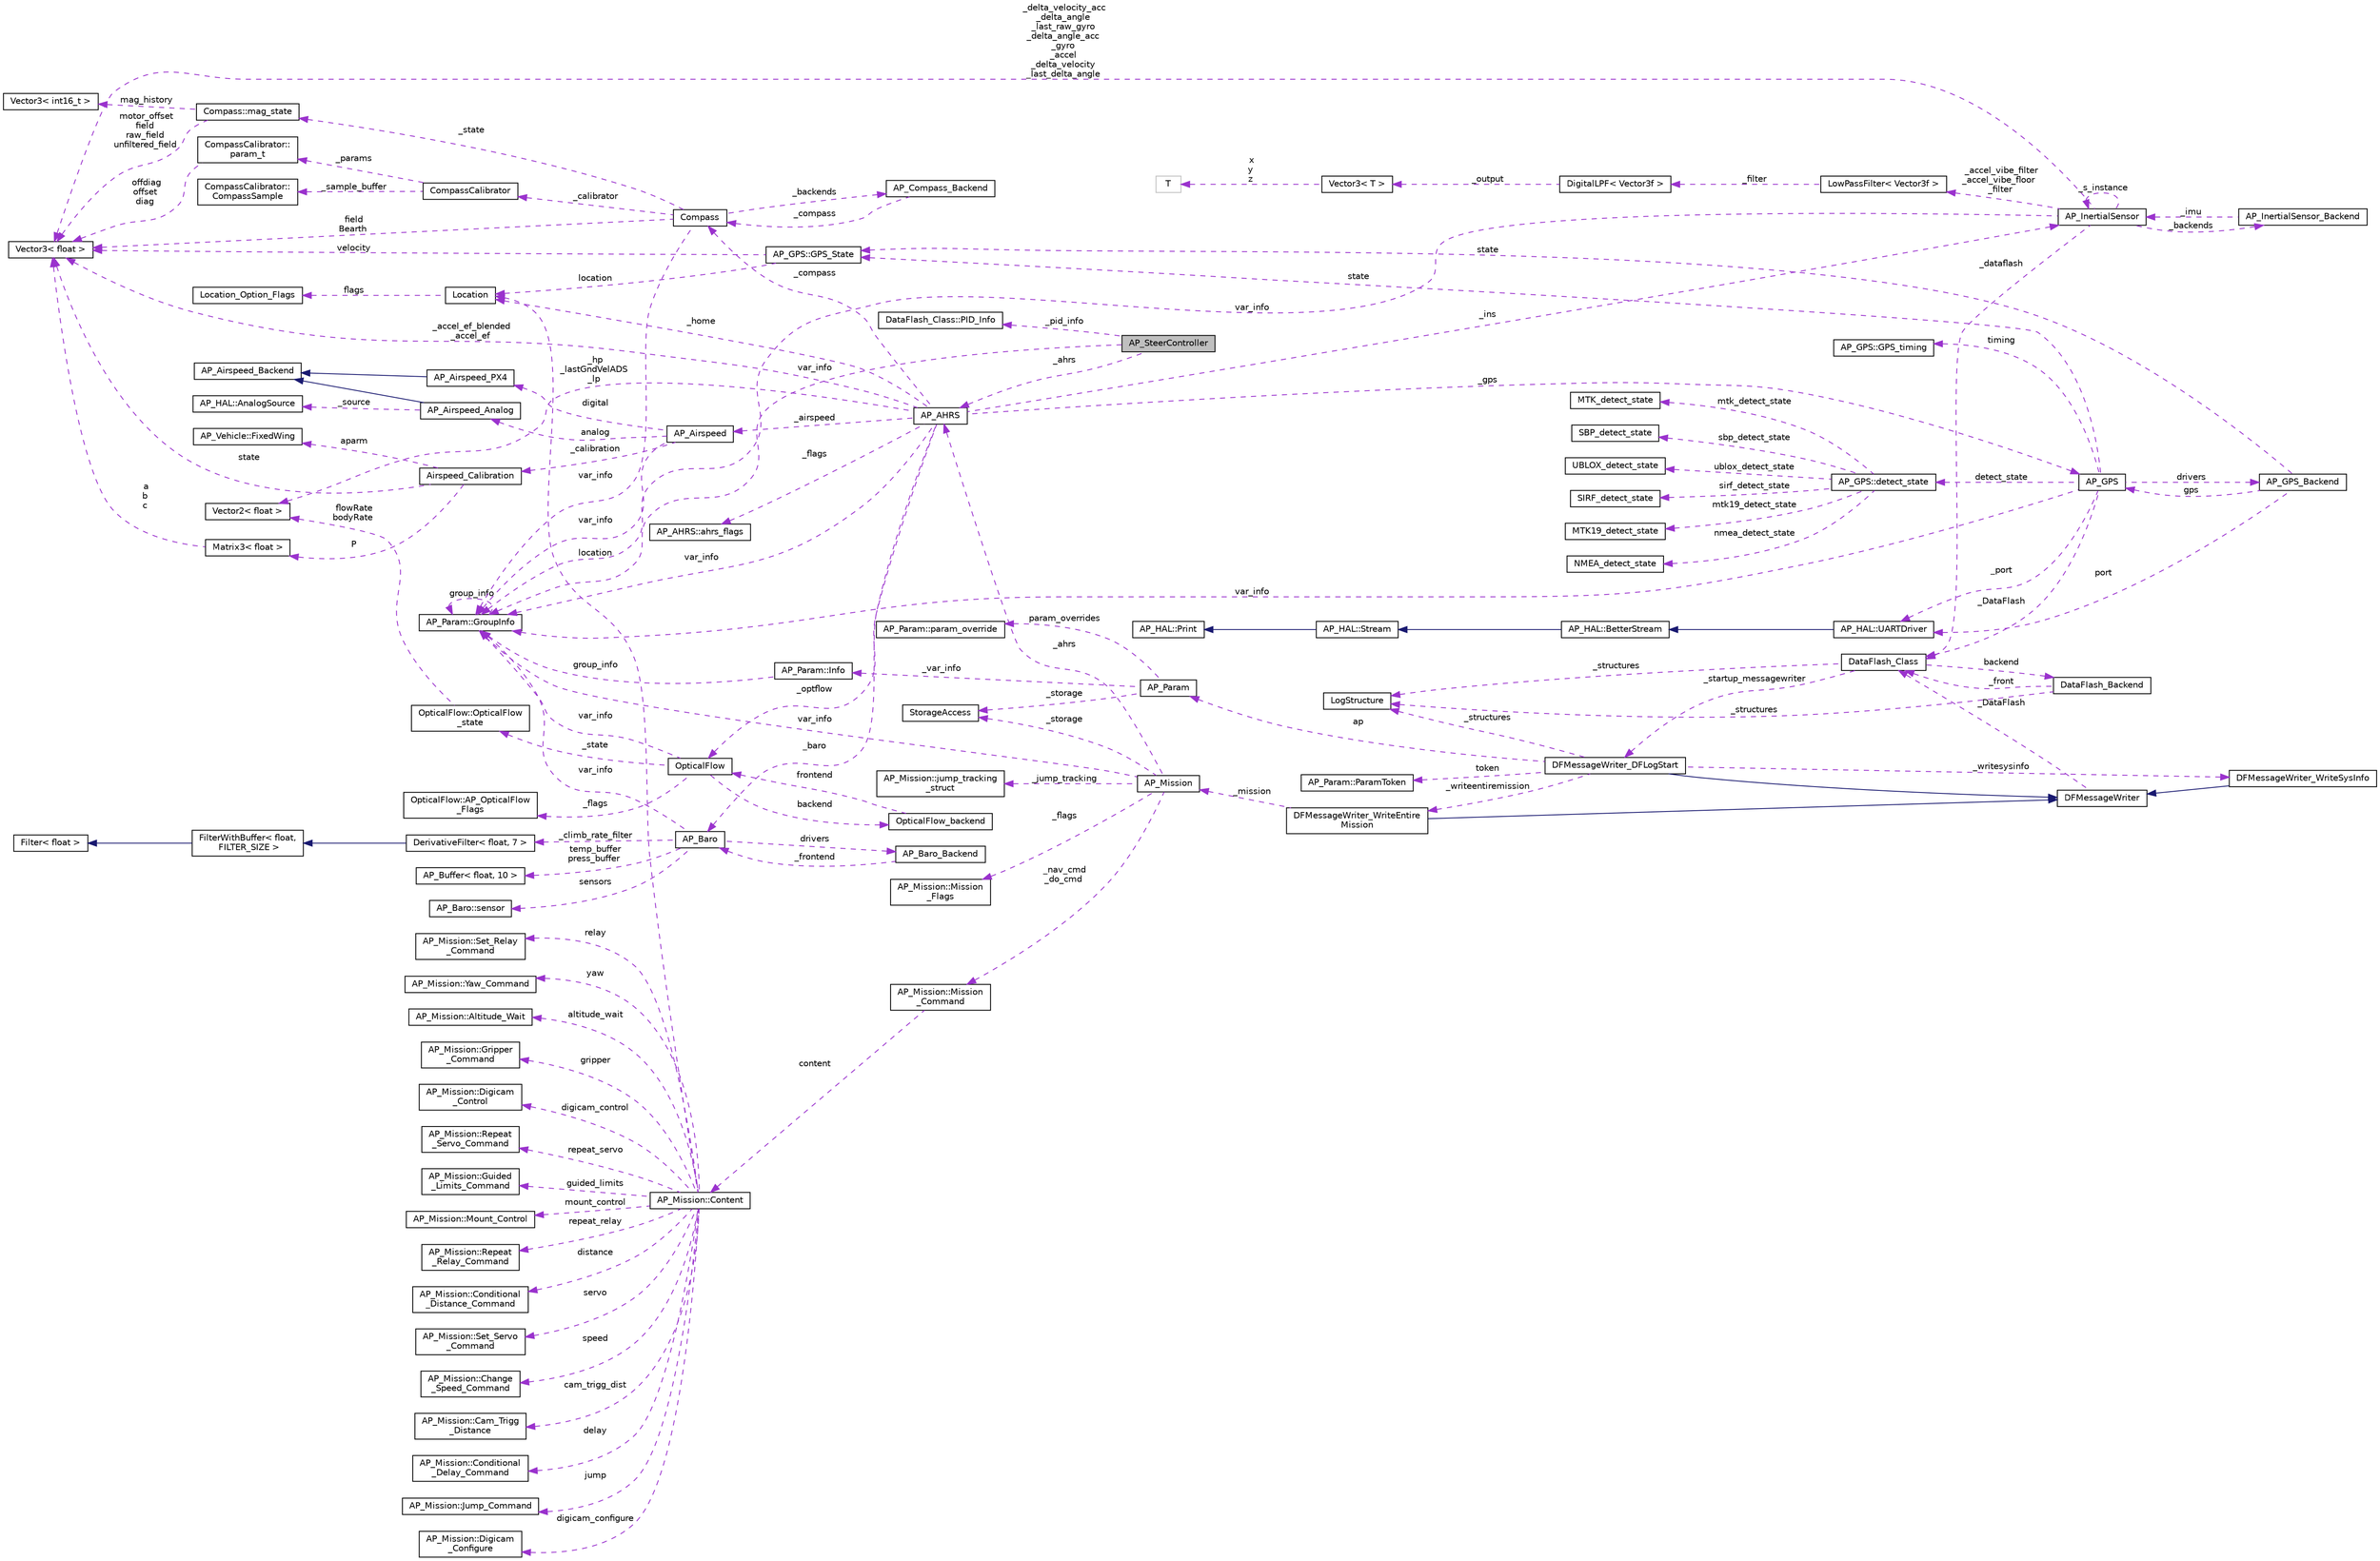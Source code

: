 digraph "AP_SteerController"
{
 // INTERACTIVE_SVG=YES
  edge [fontname="Helvetica",fontsize="10",labelfontname="Helvetica",labelfontsize="10"];
  node [fontname="Helvetica",fontsize="10",shape=record];
  rankdir="LR";
  Node1 [label="AP_SteerController",height=0.2,width=0.4,color="black", fillcolor="grey75", style="filled", fontcolor="black"];
  Node2 -> Node1 [dir="back",color="darkorchid3",fontsize="10",style="dashed",label=" var_info" ,fontname="Helvetica"];
  Node2 [label="AP_Param::GroupInfo",height=0.2,width=0.4,color="black", fillcolor="white", style="filled",URL="$structAP__Param_1_1GroupInfo.html"];
  Node2 -> Node2 [dir="back",color="darkorchid3",fontsize="10",style="dashed",label=" group_info" ,fontname="Helvetica"];
  Node3 -> Node1 [dir="back",color="darkorchid3",fontsize="10",style="dashed",label=" _ahrs" ,fontname="Helvetica"];
  Node3 [label="AP_AHRS",height=0.2,width=0.4,color="black", fillcolor="white", style="filled",URL="$classAP__AHRS.html"];
  Node4 -> Node3 [dir="back",color="darkorchid3",fontsize="10",style="dashed",label=" _flags" ,fontname="Helvetica"];
  Node4 [label="AP_AHRS::ahrs_flags",height=0.2,width=0.4,color="black", fillcolor="white", style="filled",URL="$structAP__AHRS_1_1ahrs__flags.html"];
  Node5 -> Node3 [dir="back",color="darkorchid3",fontsize="10",style="dashed",label=" _baro" ,fontname="Helvetica"];
  Node5 [label="AP_Baro",height=0.2,width=0.4,color="black", fillcolor="white", style="filled",URL="$classAP__Baro.html"];
  Node6 -> Node5 [dir="back",color="darkorchid3",fontsize="10",style="dashed",label=" sensors" ,fontname="Helvetica"];
  Node6 [label="AP_Baro::sensor",height=0.2,width=0.4,color="black", fillcolor="white", style="filled",URL="$structAP__Baro_1_1sensor.html"];
  Node7 -> Node5 [dir="back",color="darkorchid3",fontsize="10",style="dashed",label=" temp_buffer\npress_buffer" ,fontname="Helvetica"];
  Node7 [label="AP_Buffer\< float, 10 \>",height=0.2,width=0.4,color="black", fillcolor="white", style="filled",URL="$classAP__Buffer.html"];
  Node8 -> Node5 [dir="back",color="darkorchid3",fontsize="10",style="dashed",label=" _climb_rate_filter" ,fontname="Helvetica"];
  Node8 [label="DerivativeFilter\< float, 7 \>",height=0.2,width=0.4,color="black", fillcolor="white", style="filled",URL="$classDerivativeFilter.html"];
  Node9 -> Node8 [dir="back",color="midnightblue",fontsize="10",style="solid",fontname="Helvetica"];
  Node9 [label="FilterWithBuffer\< float,\l FILTER_SIZE \>",height=0.2,width=0.4,color="black", fillcolor="white", style="filled",URL="$classFilterWithBuffer.html"];
  Node10 -> Node9 [dir="back",color="midnightblue",fontsize="10",style="solid",fontname="Helvetica"];
  Node10 [label="Filter\< float \>",height=0.2,width=0.4,color="black", fillcolor="white", style="filled",URL="$classFilter.html"];
  Node2 -> Node5 [dir="back",color="darkorchid3",fontsize="10",style="dashed",label=" var_info" ,fontname="Helvetica"];
  Node11 -> Node5 [dir="back",color="darkorchid3",fontsize="10",style="dashed",label=" drivers" ,fontname="Helvetica"];
  Node11 [label="AP_Baro_Backend",height=0.2,width=0.4,color="black", fillcolor="white", style="filled",URL="$classAP__Baro__Backend.html",tooltip="-*- tab-width: 4; Mode: C++; c-basic-offset: 4; indent-tabs-mode: nil -*- "];
  Node5 -> Node11 [dir="back",color="darkorchid3",fontsize="10",style="dashed",label=" _frontend" ,fontname="Helvetica"];
  Node12 -> Node3 [dir="back",color="darkorchid3",fontsize="10",style="dashed",label=" _optflow" ,fontname="Helvetica"];
  Node12 [label="OpticalFlow",height=0.2,width=0.4,color="black", fillcolor="white", style="filled",URL="$classOpticalFlow.html"];
  Node2 -> Node12 [dir="back",color="darkorchid3",fontsize="10",style="dashed",label=" var_info" ,fontname="Helvetica"];
  Node13 -> Node12 [dir="back",color="darkorchid3",fontsize="10",style="dashed",label=" _state" ,fontname="Helvetica"];
  Node13 [label="OpticalFlow::OpticalFlow\l_state",height=0.2,width=0.4,color="black", fillcolor="white", style="filled",URL="$structOpticalFlow_1_1OpticalFlow__state.html"];
  Node14 -> Node13 [dir="back",color="darkorchid3",fontsize="10",style="dashed",label=" flowRate\nbodyRate" ,fontname="Helvetica"];
  Node14 [label="Vector2\< float \>",height=0.2,width=0.4,color="black", fillcolor="white", style="filled",URL="$structVector2.html"];
  Node15 -> Node12 [dir="back",color="darkorchid3",fontsize="10",style="dashed",label=" backend" ,fontname="Helvetica"];
  Node15 [label="OpticalFlow_backend",height=0.2,width=0.4,color="black", fillcolor="white", style="filled",URL="$classOpticalFlow__backend.html"];
  Node12 -> Node15 [dir="back",color="darkorchid3",fontsize="10",style="dashed",label=" frontend" ,fontname="Helvetica"];
  Node16 -> Node12 [dir="back",color="darkorchid3",fontsize="10",style="dashed",label=" _flags" ,fontname="Helvetica"];
  Node16 [label="OpticalFlow::AP_OpticalFlow\l_Flags",height=0.2,width=0.4,color="black", fillcolor="white", style="filled",URL="$structOpticalFlow_1_1AP__OpticalFlow__Flags.html"];
  Node2 -> Node3 [dir="back",color="darkorchid3",fontsize="10",style="dashed",label=" var_info" ,fontname="Helvetica"];
  Node17 -> Node3 [dir="back",color="darkorchid3",fontsize="10",style="dashed",label=" _accel_ef_blended\n_accel_ef" ,fontname="Helvetica"];
  Node17 [label="Vector3\< float \>",height=0.2,width=0.4,color="black", fillcolor="white", style="filled",URL="$classVector3.html"];
  Node18 -> Node3 [dir="back",color="darkorchid3",fontsize="10",style="dashed",label=" _ins" ,fontname="Helvetica"];
  Node18 [label="AP_InertialSensor",height=0.2,width=0.4,color="black", fillcolor="white", style="filled",URL="$classAP__InertialSensor.html"];
  Node19 -> Node18 [dir="back",color="darkorchid3",fontsize="10",style="dashed",label=" _accel_vibe_filter\n_accel_vibe_floor\l_filter" ,fontname="Helvetica"];
  Node19 [label="LowPassFilter\< Vector3f \>",height=0.2,width=0.4,color="black", fillcolor="white", style="filled",URL="$classLowPassFilter.html"];
  Node20 -> Node19 [dir="back",color="darkorchid3",fontsize="10",style="dashed",label=" _filter" ,fontname="Helvetica"];
  Node20 [label="DigitalLPF\< Vector3f \>",height=0.2,width=0.4,color="black", fillcolor="white", style="filled",URL="$classDigitalLPF.html"];
  Node21 -> Node20 [dir="back",color="darkorchid3",fontsize="10",style="dashed",label=" _output" ,fontname="Helvetica"];
  Node21 [label="Vector3\< T \>",height=0.2,width=0.4,color="black", fillcolor="white", style="filled",URL="$classVector3.html"];
  Node22 -> Node21 [dir="back",color="darkorchid3",fontsize="10",style="dashed",label=" x\ny\nz" ,fontname="Helvetica"];
  Node22 [label="T",height=0.2,width=0.4,color="grey75", fillcolor="white", style="filled"];
  Node23 -> Node18 [dir="back",color="darkorchid3",fontsize="10",style="dashed",label=" _backends" ,fontname="Helvetica"];
  Node23 [label="AP_InertialSensor_Backend",height=0.2,width=0.4,color="black", fillcolor="white", style="filled",URL="$classAP__InertialSensor__Backend.html"];
  Node18 -> Node23 [dir="back",color="darkorchid3",fontsize="10",style="dashed",label=" _imu" ,fontname="Helvetica"];
  Node24 -> Node18 [dir="back",color="darkorchid3",fontsize="10",style="dashed",label=" _dataflash" ,fontname="Helvetica"];
  Node24 [label="DataFlash_Class",height=0.2,width=0.4,color="black", fillcolor="white", style="filled",URL="$classDataFlash__Class.html"];
  Node25 -> Node24 [dir="back",color="darkorchid3",fontsize="10",style="dashed",label=" _structures" ,fontname="Helvetica"];
  Node25 [label="LogStructure",height=0.2,width=0.4,color="black", fillcolor="white", style="filled",URL="$structLogStructure.html"];
  Node26 -> Node24 [dir="back",color="darkorchid3",fontsize="10",style="dashed",label=" backend" ,fontname="Helvetica"];
  Node26 [label="DataFlash_Backend",height=0.2,width=0.4,color="black", fillcolor="white", style="filled",URL="$classDataFlash__Backend.html"];
  Node25 -> Node26 [dir="back",color="darkorchid3",fontsize="10",style="dashed",label=" _structures" ,fontname="Helvetica"];
  Node24 -> Node26 [dir="back",color="darkorchid3",fontsize="10",style="dashed",label=" _front" ,fontname="Helvetica"];
  Node27 -> Node24 [dir="back",color="darkorchid3",fontsize="10",style="dashed",label=" _startup_messagewriter" ,fontname="Helvetica"];
  Node27 [label="DFMessageWriter_DFLogStart",height=0.2,width=0.4,color="black", fillcolor="white", style="filled",URL="$classDFMessageWriter__DFLogStart.html"];
  Node28 -> Node27 [dir="back",color="midnightblue",fontsize="10",style="solid",fontname="Helvetica"];
  Node28 [label="DFMessageWriter",height=0.2,width=0.4,color="black", fillcolor="white", style="filled",URL="$classDFMessageWriter.html"];
  Node24 -> Node28 [dir="back",color="darkorchid3",fontsize="10",style="dashed",label=" _DataFlash" ,fontname="Helvetica"];
  Node29 -> Node27 [dir="back",color="darkorchid3",fontsize="10",style="dashed",label=" _writeentiremission" ,fontname="Helvetica"];
  Node29 [label="DFMessageWriter_WriteEntire\lMission",height=0.2,width=0.4,color="black", fillcolor="white", style="filled",URL="$classDFMessageWriter__WriteEntireMission.html"];
  Node28 -> Node29 [dir="back",color="midnightblue",fontsize="10",style="solid",fontname="Helvetica"];
  Node30 -> Node29 [dir="back",color="darkorchid3",fontsize="10",style="dashed",label=" _mission" ,fontname="Helvetica"];
  Node30 [label="AP_Mission",height=0.2,width=0.4,color="black", fillcolor="white", style="filled",URL="$classAP__Mission.html",tooltip="Object managing Mission. "];
  Node31 -> Node30 [dir="back",color="darkorchid3",fontsize="10",style="dashed",label=" _storage" ,fontname="Helvetica"];
  Node31 [label="StorageAccess",height=0.2,width=0.4,color="black", fillcolor="white", style="filled",URL="$classStorageAccess.html"];
  Node32 -> Node30 [dir="back",color="darkorchid3",fontsize="10",style="dashed",label=" _nav_cmd\n_do_cmd" ,fontname="Helvetica"];
  Node32 [label="AP_Mission::Mission\l_Command",height=0.2,width=0.4,color="black", fillcolor="white", style="filled",URL="$structAP__Mission_1_1Mission__Command.html"];
  Node33 -> Node32 [dir="back",color="darkorchid3",fontsize="10",style="dashed",label=" content" ,fontname="Helvetica"];
  Node33 [label="AP_Mission::Content",height=0.2,width=0.4,color="black", fillcolor="white", style="filled",URL="$unionAP__Mission_1_1Content.html"];
  Node34 -> Node33 [dir="back",color="darkorchid3",fontsize="10",style="dashed",label=" guided_limits" ,fontname="Helvetica"];
  Node34 [label="AP_Mission::Guided\l_Limits_Command",height=0.2,width=0.4,color="black", fillcolor="white", style="filled",URL="$structAP__Mission_1_1Guided__Limits__Command.html"];
  Node35 -> Node33 [dir="back",color="darkorchid3",fontsize="10",style="dashed",label=" mount_control" ,fontname="Helvetica"];
  Node35 [label="AP_Mission::Mount_Control",height=0.2,width=0.4,color="black", fillcolor="white", style="filled",URL="$structAP__Mission_1_1Mount__Control.html"];
  Node36 -> Node33 [dir="back",color="darkorchid3",fontsize="10",style="dashed",label=" repeat_relay" ,fontname="Helvetica"];
  Node36 [label="AP_Mission::Repeat\l_Relay_Command",height=0.2,width=0.4,color="black", fillcolor="white", style="filled",URL="$structAP__Mission_1_1Repeat__Relay__Command.html"];
  Node37 -> Node33 [dir="back",color="darkorchid3",fontsize="10",style="dashed",label=" distance" ,fontname="Helvetica"];
  Node37 [label="AP_Mission::Conditional\l_Distance_Command",height=0.2,width=0.4,color="black", fillcolor="white", style="filled",URL="$structAP__Mission_1_1Conditional__Distance__Command.html"];
  Node38 -> Node33 [dir="back",color="darkorchid3",fontsize="10",style="dashed",label=" servo" ,fontname="Helvetica"];
  Node38 [label="AP_Mission::Set_Servo\l_Command",height=0.2,width=0.4,color="black", fillcolor="white", style="filled",URL="$structAP__Mission_1_1Set__Servo__Command.html"];
  Node39 -> Node33 [dir="back",color="darkorchid3",fontsize="10",style="dashed",label=" speed" ,fontname="Helvetica"];
  Node39 [label="AP_Mission::Change\l_Speed_Command",height=0.2,width=0.4,color="black", fillcolor="white", style="filled",URL="$structAP__Mission_1_1Change__Speed__Command.html"];
  Node40 -> Node33 [dir="back",color="darkorchid3",fontsize="10",style="dashed",label=" cam_trigg_dist" ,fontname="Helvetica"];
  Node40 [label="AP_Mission::Cam_Trigg\l_Distance",height=0.2,width=0.4,color="black", fillcolor="white", style="filled",URL="$structAP__Mission_1_1Cam__Trigg__Distance.html"];
  Node41 -> Node33 [dir="back",color="darkorchid3",fontsize="10",style="dashed",label=" delay" ,fontname="Helvetica"];
  Node41 [label="AP_Mission::Conditional\l_Delay_Command",height=0.2,width=0.4,color="black", fillcolor="white", style="filled",URL="$structAP__Mission_1_1Conditional__Delay__Command.html"];
  Node42 -> Node33 [dir="back",color="darkorchid3",fontsize="10",style="dashed",label=" jump" ,fontname="Helvetica"];
  Node42 [label="AP_Mission::Jump_Command",height=0.2,width=0.4,color="black", fillcolor="white", style="filled",URL="$structAP__Mission_1_1Jump__Command.html"];
  Node43 -> Node33 [dir="back",color="darkorchid3",fontsize="10",style="dashed",label=" location" ,fontname="Helvetica"];
  Node43 [label="Location",height=0.2,width=0.4,color="black", fillcolor="white", style="filled",URL="$structLocation.html"];
  Node44 -> Node43 [dir="back",color="darkorchid3",fontsize="10",style="dashed",label=" flags" ,fontname="Helvetica"];
  Node44 [label="Location_Option_Flags",height=0.2,width=0.4,color="black", fillcolor="white", style="filled",URL="$structLocation__Option__Flags.html"];
  Node45 -> Node33 [dir="back",color="darkorchid3",fontsize="10",style="dashed",label=" digicam_configure" ,fontname="Helvetica"];
  Node45 [label="AP_Mission::Digicam\l_Configure",height=0.2,width=0.4,color="black", fillcolor="white", style="filled",URL="$structAP__Mission_1_1Digicam__Configure.html"];
  Node46 -> Node33 [dir="back",color="darkorchid3",fontsize="10",style="dashed",label=" relay" ,fontname="Helvetica"];
  Node46 [label="AP_Mission::Set_Relay\l_Command",height=0.2,width=0.4,color="black", fillcolor="white", style="filled",URL="$structAP__Mission_1_1Set__Relay__Command.html"];
  Node47 -> Node33 [dir="back",color="darkorchid3",fontsize="10",style="dashed",label=" yaw" ,fontname="Helvetica"];
  Node47 [label="AP_Mission::Yaw_Command",height=0.2,width=0.4,color="black", fillcolor="white", style="filled",URL="$structAP__Mission_1_1Yaw__Command.html"];
  Node48 -> Node33 [dir="back",color="darkorchid3",fontsize="10",style="dashed",label=" altitude_wait" ,fontname="Helvetica"];
  Node48 [label="AP_Mission::Altitude_Wait",height=0.2,width=0.4,color="black", fillcolor="white", style="filled",URL="$structAP__Mission_1_1Altitude__Wait.html"];
  Node49 -> Node33 [dir="back",color="darkorchid3",fontsize="10",style="dashed",label=" gripper" ,fontname="Helvetica"];
  Node49 [label="AP_Mission::Gripper\l_Command",height=0.2,width=0.4,color="black", fillcolor="white", style="filled",URL="$structAP__Mission_1_1Gripper__Command.html"];
  Node50 -> Node33 [dir="back",color="darkorchid3",fontsize="10",style="dashed",label=" digicam_control" ,fontname="Helvetica"];
  Node50 [label="AP_Mission::Digicam\l_Control",height=0.2,width=0.4,color="black", fillcolor="white", style="filled",URL="$structAP__Mission_1_1Digicam__Control.html"];
  Node51 -> Node33 [dir="back",color="darkorchid3",fontsize="10",style="dashed",label=" repeat_servo" ,fontname="Helvetica"];
  Node51 [label="AP_Mission::Repeat\l_Servo_Command",height=0.2,width=0.4,color="black", fillcolor="white", style="filled",URL="$structAP__Mission_1_1Repeat__Servo__Command.html"];
  Node2 -> Node30 [dir="back",color="darkorchid3",fontsize="10",style="dashed",label=" var_info" ,fontname="Helvetica"];
  Node52 -> Node30 [dir="back",color="darkorchid3",fontsize="10",style="dashed",label=" _flags" ,fontname="Helvetica"];
  Node52 [label="AP_Mission::Mission\l_Flags",height=0.2,width=0.4,color="black", fillcolor="white", style="filled",URL="$structAP__Mission_1_1Mission__Flags.html"];
  Node3 -> Node30 [dir="back",color="darkorchid3",fontsize="10",style="dashed",label=" _ahrs" ,fontname="Helvetica"];
  Node53 -> Node30 [dir="back",color="darkorchid3",fontsize="10",style="dashed",label=" _jump_tracking" ,fontname="Helvetica"];
  Node53 [label="AP_Mission::jump_tracking\l_struct",height=0.2,width=0.4,color="black", fillcolor="white", style="filled",URL="$structAP__Mission_1_1jump__tracking__struct.html"];
  Node54 -> Node27 [dir="back",color="darkorchid3",fontsize="10",style="dashed",label=" _writesysinfo" ,fontname="Helvetica"];
  Node54 [label="DFMessageWriter_WriteSysInfo",height=0.2,width=0.4,color="black", fillcolor="white", style="filled",URL="$classDFMessageWriter__WriteSysInfo.html"];
  Node28 -> Node54 [dir="back",color="midnightblue",fontsize="10",style="solid",fontname="Helvetica"];
  Node55 -> Node27 [dir="back",color="darkorchid3",fontsize="10",style="dashed",label=" token" ,fontname="Helvetica"];
  Node55 [label="AP_Param::ParamToken",height=0.2,width=0.4,color="black", fillcolor="white", style="filled",URL="$structAP__Param_1_1ParamToken.html"];
  Node25 -> Node27 [dir="back",color="darkorchid3",fontsize="10",style="dashed",label=" _structures" ,fontname="Helvetica"];
  Node56 -> Node27 [dir="back",color="darkorchid3",fontsize="10",style="dashed",label=" ap" ,fontname="Helvetica"];
  Node56 [label="AP_Param",height=0.2,width=0.4,color="black", fillcolor="white", style="filled",URL="$classAP__Param.html"];
  Node31 -> Node56 [dir="back",color="darkorchid3",fontsize="10",style="dashed",label=" _storage" ,fontname="Helvetica"];
  Node57 -> Node56 [dir="back",color="darkorchid3",fontsize="10",style="dashed",label=" _var_info" ,fontname="Helvetica"];
  Node57 [label="AP_Param::Info",height=0.2,width=0.4,color="black", fillcolor="white", style="filled",URL="$structAP__Param_1_1Info.html"];
  Node2 -> Node57 [dir="back",color="darkorchid3",fontsize="10",style="dashed",label=" group_info" ,fontname="Helvetica"];
  Node58 -> Node56 [dir="back",color="darkorchid3",fontsize="10",style="dashed",label=" param_overrides" ,fontname="Helvetica"];
  Node58 [label="AP_Param::param_override",height=0.2,width=0.4,color="black", fillcolor="white", style="filled",URL="$structAP__Param_1_1param__override.html"];
  Node2 -> Node18 [dir="back",color="darkorchid3",fontsize="10",style="dashed",label=" var_info" ,fontname="Helvetica"];
  Node18 -> Node18 [dir="back",color="darkorchid3",fontsize="10",style="dashed",label=" _s_instance" ,fontname="Helvetica"];
  Node17 -> Node18 [dir="back",color="darkorchid3",fontsize="10",style="dashed",label=" _delta_velocity_acc\n_delta_angle\n_last_raw_gyro\n_delta_angle_acc\n_gyro\n_accel\n_delta_velocity\n_last_delta_angle" ,fontname="Helvetica"];
  Node59 -> Node3 [dir="back",color="darkorchid3",fontsize="10",style="dashed",label=" _airspeed" ,fontname="Helvetica"];
  Node59 [label="AP_Airspeed",height=0.2,width=0.4,color="black", fillcolor="white", style="filled",URL="$classAP__Airspeed.html"];
  Node60 -> Node59 [dir="back",color="darkorchid3",fontsize="10",style="dashed",label=" analog" ,fontname="Helvetica"];
  Node60 [label="AP_Airspeed_Analog",height=0.2,width=0.4,color="black", fillcolor="white", style="filled",URL="$classAP__Airspeed__Analog.html",tooltip="-*- tab-width: 4; Mode: C++; c-basic-offset: 4; indent-tabs-mode: nil -*- "];
  Node61 -> Node60 [dir="back",color="midnightblue",fontsize="10",style="solid",fontname="Helvetica"];
  Node61 [label="AP_Airspeed_Backend",height=0.2,width=0.4,color="black", fillcolor="white", style="filled",URL="$classAP__Airspeed__Backend.html",tooltip="-*- tab-width: 4; Mode: C++; c-basic-offset: 4; indent-tabs-mode: nil -*- "];
  Node62 -> Node60 [dir="back",color="darkorchid3",fontsize="10",style="dashed",label=" _source" ,fontname="Helvetica"];
  Node62 [label="AP_HAL::AnalogSource",height=0.2,width=0.4,color="black", fillcolor="white", style="filled",URL="$classAP__HAL_1_1AnalogSource.html"];
  Node2 -> Node59 [dir="back",color="darkorchid3",fontsize="10",style="dashed",label=" var_info" ,fontname="Helvetica"];
  Node63 -> Node59 [dir="back",color="darkorchid3",fontsize="10",style="dashed",label=" digital" ,fontname="Helvetica"];
  Node63 [label="AP_Airspeed_PX4",height=0.2,width=0.4,color="black", fillcolor="white", style="filled",URL="$classAP__Airspeed__PX4.html",tooltip="-*- tab-width: 4; Mode: C++; c-basic-offset: 4; indent-tabs-mode: nil -*- "];
  Node61 -> Node63 [dir="back",color="midnightblue",fontsize="10",style="solid",fontname="Helvetica"];
  Node64 -> Node59 [dir="back",color="darkorchid3",fontsize="10",style="dashed",label=" _calibration" ,fontname="Helvetica"];
  Node64 [label="Airspeed_Calibration",height=0.2,width=0.4,color="black", fillcolor="white", style="filled",URL="$classAirspeed__Calibration.html",tooltip="-*- tab-width: 4; Mode: C++; c-basic-offset: 4; indent-tabs-mode: nil -*- "];
  Node65 -> Node64 [dir="back",color="darkorchid3",fontsize="10",style="dashed",label=" P" ,fontname="Helvetica"];
  Node65 [label="Matrix3\< float \>",height=0.2,width=0.4,color="black", fillcolor="white", style="filled",URL="$classMatrix3.html"];
  Node17 -> Node65 [dir="back",color="darkorchid3",fontsize="10",style="dashed",label=" a\nb\nc" ,fontname="Helvetica"];
  Node17 -> Node64 [dir="back",color="darkorchid3",fontsize="10",style="dashed",label=" state" ,fontname="Helvetica"];
  Node66 -> Node64 [dir="back",color="darkorchid3",fontsize="10",style="dashed",label=" aparm" ,fontname="Helvetica"];
  Node66 [label="AP_Vehicle::FixedWing",height=0.2,width=0.4,color="black", fillcolor="white", style="filled",URL="$structAP__Vehicle_1_1FixedWing.html"];
  Node14 -> Node3 [dir="back",color="darkorchid3",fontsize="10",style="dashed",label=" _hp\n_lastGndVelADS\n_lp" ,fontname="Helvetica"];
  Node67 -> Node3 [dir="back",color="darkorchid3",fontsize="10",style="dashed",label=" _gps" ,fontname="Helvetica"];
  Node67 [label="AP_GPS",height=0.2,width=0.4,color="black", fillcolor="white", style="filled",URL="$classAP__GPS.html"];
  Node68 -> Node67 [dir="back",color="darkorchid3",fontsize="10",style="dashed",label=" detect_state" ,fontname="Helvetica"];
  Node68 [label="AP_GPS::detect_state",height=0.2,width=0.4,color="black", fillcolor="white", style="filled",URL="$structAP__GPS_1_1detect__state.html"];
  Node69 -> Node68 [dir="back",color="darkorchid3",fontsize="10",style="dashed",label=" sbp_detect_state" ,fontname="Helvetica"];
  Node69 [label="SBP_detect_state",height=0.2,width=0.4,color="black", fillcolor="white", style="filled",URL="$structSBP__detect__state.html"];
  Node70 -> Node68 [dir="back",color="darkorchid3",fontsize="10",style="dashed",label=" ublox_detect_state" ,fontname="Helvetica"];
  Node70 [label="UBLOX_detect_state",height=0.2,width=0.4,color="black", fillcolor="white", style="filled",URL="$structUBLOX__detect__state.html"];
  Node71 -> Node68 [dir="back",color="darkorchid3",fontsize="10",style="dashed",label=" sirf_detect_state" ,fontname="Helvetica"];
  Node71 [label="SIRF_detect_state",height=0.2,width=0.4,color="black", fillcolor="white", style="filled",URL="$structSIRF__detect__state.html"];
  Node72 -> Node68 [dir="back",color="darkorchid3",fontsize="10",style="dashed",label=" mtk19_detect_state" ,fontname="Helvetica"];
  Node72 [label="MTK19_detect_state",height=0.2,width=0.4,color="black", fillcolor="white", style="filled",URL="$structMTK19__detect__state.html"];
  Node73 -> Node68 [dir="back",color="darkorchid3",fontsize="10",style="dashed",label=" nmea_detect_state" ,fontname="Helvetica"];
  Node73 [label="NMEA_detect_state",height=0.2,width=0.4,color="black", fillcolor="white", style="filled",URL="$structNMEA__detect__state.html"];
  Node74 -> Node68 [dir="back",color="darkorchid3",fontsize="10",style="dashed",label=" mtk_detect_state" ,fontname="Helvetica"];
  Node74 [label="MTK_detect_state",height=0.2,width=0.4,color="black", fillcolor="white", style="filled",URL="$structMTK__detect__state.html"];
  Node75 -> Node67 [dir="back",color="darkorchid3",fontsize="10",style="dashed",label=" timing" ,fontname="Helvetica"];
  Node75 [label="AP_GPS::GPS_timing",height=0.2,width=0.4,color="black", fillcolor="white", style="filled",URL="$structAP__GPS_1_1GPS__timing.html"];
  Node76 -> Node67 [dir="back",color="darkorchid3",fontsize="10",style="dashed",label=" drivers" ,fontname="Helvetica"];
  Node76 [label="AP_GPS_Backend",height=0.2,width=0.4,color="black", fillcolor="white", style="filled",URL="$classAP__GPS__Backend.html"];
  Node77 -> Node76 [dir="back",color="darkorchid3",fontsize="10",style="dashed",label=" port" ,fontname="Helvetica"];
  Node77 [label="AP_HAL::UARTDriver",height=0.2,width=0.4,color="black", fillcolor="white", style="filled",URL="$classAP__HAL_1_1UARTDriver.html"];
  Node78 -> Node77 [dir="back",color="midnightblue",fontsize="10",style="solid",fontname="Helvetica"];
  Node78 [label="AP_HAL::BetterStream",height=0.2,width=0.4,color="black", fillcolor="white", style="filled",URL="$classAP__HAL_1_1BetterStream.html"];
  Node79 -> Node78 [dir="back",color="midnightblue",fontsize="10",style="solid",fontname="Helvetica"];
  Node79 [label="AP_HAL::Stream",height=0.2,width=0.4,color="black", fillcolor="white", style="filled",URL="$classAP__HAL_1_1Stream.html"];
  Node80 -> Node79 [dir="back",color="midnightblue",fontsize="10",style="solid",fontname="Helvetica"];
  Node80 [label="AP_HAL::Print",height=0.2,width=0.4,color="black", fillcolor="white", style="filled",URL="$classAP__HAL_1_1Print.html"];
  Node67 -> Node76 [dir="back",color="darkorchid3",fontsize="10",style="dashed",label=" gps" ,fontname="Helvetica"];
  Node81 -> Node76 [dir="back",color="darkorchid3",fontsize="10",style="dashed",label=" state" ,fontname="Helvetica"];
  Node81 [label="AP_GPS::GPS_State",height=0.2,width=0.4,color="black", fillcolor="white", style="filled",URL="$structAP__GPS_1_1GPS__State.html"];
  Node17 -> Node81 [dir="back",color="darkorchid3",fontsize="10",style="dashed",label=" velocity" ,fontname="Helvetica"];
  Node43 -> Node81 [dir="back",color="darkorchid3",fontsize="10",style="dashed",label=" location" ,fontname="Helvetica"];
  Node24 -> Node67 [dir="back",color="darkorchid3",fontsize="10",style="dashed",label=" _DataFlash" ,fontname="Helvetica"];
  Node77 -> Node67 [dir="back",color="darkorchid3",fontsize="10",style="dashed",label=" _port" ,fontname="Helvetica"];
  Node2 -> Node67 [dir="back",color="darkorchid3",fontsize="10",style="dashed",label=" var_info" ,fontname="Helvetica"];
  Node81 -> Node67 [dir="back",color="darkorchid3",fontsize="10",style="dashed",label=" state" ,fontname="Helvetica"];
  Node43 -> Node3 [dir="back",color="darkorchid3",fontsize="10",style="dashed",label=" _home" ,fontname="Helvetica"];
  Node82 -> Node3 [dir="back",color="darkorchid3",fontsize="10",style="dashed",label=" _compass" ,fontname="Helvetica"];
  Node82 [label="Compass",height=0.2,width=0.4,color="black", fillcolor="white", style="filled",URL="$classCompass.html"];
  Node2 -> Node82 [dir="back",color="darkorchid3",fontsize="10",style="dashed",label=" var_info" ,fontname="Helvetica"];
  Node17 -> Node82 [dir="back",color="darkorchid3",fontsize="10",style="dashed",label=" field\nBearth" ,fontname="Helvetica"];
  Node83 -> Node82 [dir="back",color="darkorchid3",fontsize="10",style="dashed",label=" _calibrator" ,fontname="Helvetica"];
  Node83 [label="CompassCalibrator",height=0.2,width=0.4,color="black", fillcolor="white", style="filled",URL="$classCompassCalibrator.html"];
  Node84 -> Node83 [dir="back",color="darkorchid3",fontsize="10",style="dashed",label=" _params" ,fontname="Helvetica"];
  Node84 [label="CompassCalibrator::\lparam_t",height=0.2,width=0.4,color="black", fillcolor="white", style="filled",URL="$classCompassCalibrator_1_1param__t.html"];
  Node17 -> Node84 [dir="back",color="darkorchid3",fontsize="10",style="dashed",label=" offdiag\noffset\ndiag" ,fontname="Helvetica"];
  Node85 -> Node83 [dir="back",color="darkorchid3",fontsize="10",style="dashed",label=" _sample_buffer" ,fontname="Helvetica"];
  Node85 [label="CompassCalibrator::\lCompassSample",height=0.2,width=0.4,color="black", fillcolor="white", style="filled",URL="$classCompassCalibrator_1_1CompassSample.html"];
  Node86 -> Node82 [dir="back",color="darkorchid3",fontsize="10",style="dashed",label=" _backends" ,fontname="Helvetica"];
  Node86 [label="AP_Compass_Backend",height=0.2,width=0.4,color="black", fillcolor="white", style="filled",URL="$classAP__Compass__Backend.html"];
  Node82 -> Node86 [dir="back",color="darkorchid3",fontsize="10",style="dashed",label=" _compass" ,fontname="Helvetica"];
  Node87 -> Node82 [dir="back",color="darkorchid3",fontsize="10",style="dashed",label=" _state" ,fontname="Helvetica"];
  Node87 [label="Compass::mag_state",height=0.2,width=0.4,color="black", fillcolor="white", style="filled",URL="$structCompass_1_1mag__state.html"];
  Node17 -> Node87 [dir="back",color="darkorchid3",fontsize="10",style="dashed",label=" motor_offset\nfield\nraw_field\nunfiltered_field" ,fontname="Helvetica"];
  Node88 -> Node87 [dir="back",color="darkorchid3",fontsize="10",style="dashed",label=" mag_history" ,fontname="Helvetica"];
  Node88 [label="Vector3\< int16_t \>",height=0.2,width=0.4,color="black", fillcolor="white", style="filled",URL="$classVector3.html"];
  Node89 -> Node1 [dir="back",color="darkorchid3",fontsize="10",style="dashed",label=" _pid_info" ,fontname="Helvetica"];
  Node89 [label="DataFlash_Class::PID_Info",height=0.2,width=0.4,color="black", fillcolor="white", style="filled",URL="$structDataFlash__Class_1_1PID__Info.html"];
}
